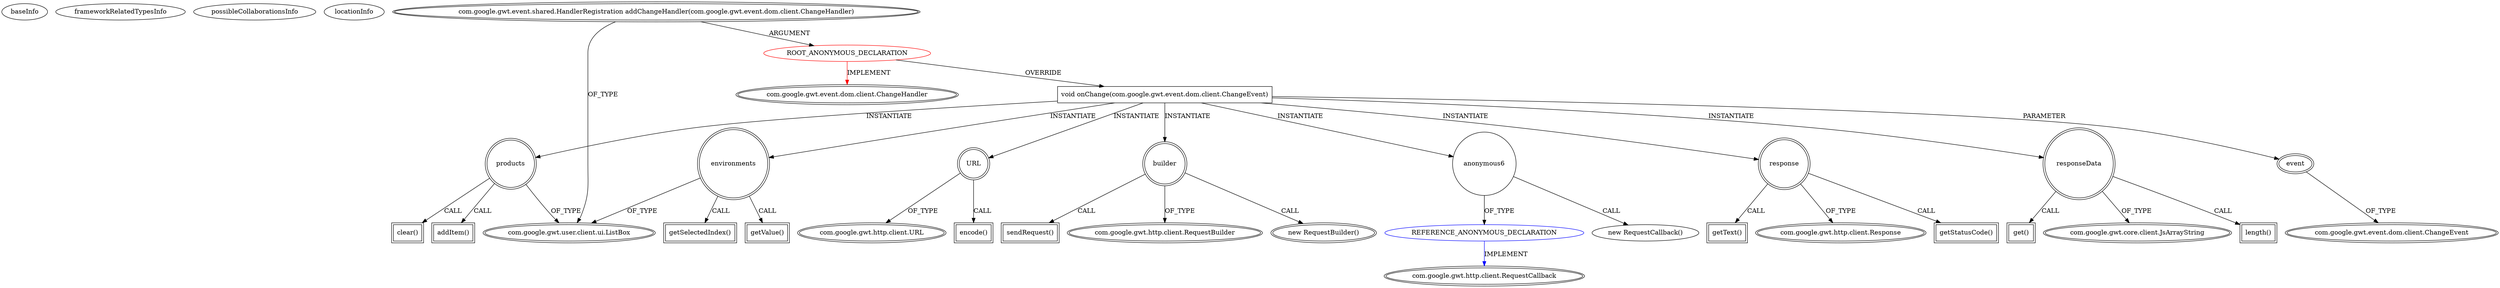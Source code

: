 digraph {
baseInfo[graphId=3723,category="extension_graph",isAnonymous=true,possibleRelation=true]
frameworkRelatedTypesInfo[0="com.google.gwt.event.dom.client.ChangeHandler"]
possibleCollaborationsInfo[0="3723~OVERRIDING_METHOD_DECLARATION-INSTANTIATION-~com.google.gwt.event.dom.client.ChangeHandler ~com.google.gwt.http.client.RequestCallback ~true~true"]
locationInfo[projectName="mcasperson-Automation-Portal-UI",filePath="/mcasperson-Automation-Portal-UI/Automation-Portal-UI-master/src/com/redhat/automationportalui/client/pav/RegenSplashView.java",contextSignature="void display()",graphId="3723"]
0[label="ROOT_ANONYMOUS_DECLARATION",vertexType="ROOT_ANONYMOUS_DECLARATION",isFrameworkType=false,color=red]
1[label="com.google.gwt.event.dom.client.ChangeHandler",vertexType="FRAMEWORK_INTERFACE_TYPE",isFrameworkType=true,peripheries=2]
2[label="com.google.gwt.event.shared.HandlerRegistration addChangeHandler(com.google.gwt.event.dom.client.ChangeHandler)",vertexType="OUTSIDE_CALL",isFrameworkType=true,peripheries=2]
3[label="com.google.gwt.user.client.ui.ListBox",vertexType="FRAMEWORK_CLASS_TYPE",isFrameworkType=true,peripheries=2]
4[label="void onChange(com.google.gwt.event.dom.client.ChangeEvent)",vertexType="OVERRIDING_METHOD_DECLARATION",isFrameworkType=false,shape=box]
5[label="event",vertexType="PARAMETER_DECLARATION",isFrameworkType=true,peripheries=2]
6[label="com.google.gwt.event.dom.client.ChangeEvent",vertexType="FRAMEWORK_CLASS_TYPE",isFrameworkType=true,peripheries=2]
7[label="products",vertexType="VARIABLE_EXPRESION",isFrameworkType=true,peripheries=2,shape=circle]
8[label="clear()",vertexType="INSIDE_CALL",isFrameworkType=true,peripheries=2,shape=box]
10[label="environments",vertexType="VARIABLE_EXPRESION",isFrameworkType=true,peripheries=2,shape=circle]
11[label="getValue()",vertexType="INSIDE_CALL",isFrameworkType=true,peripheries=2,shape=box]
14[label="getSelectedIndex()",vertexType="INSIDE_CALL",isFrameworkType=true,peripheries=2,shape=box]
15[label="URL",vertexType="VARIABLE_EXPRESION",isFrameworkType=true,peripheries=2,shape=circle]
17[label="com.google.gwt.http.client.URL",vertexType="FRAMEWORK_CLASS_TYPE",isFrameworkType=true,peripheries=2]
16[label="encode()",vertexType="INSIDE_CALL",isFrameworkType=true,peripheries=2,shape=box]
19[label="builder",vertexType="VARIABLE_EXPRESION",isFrameworkType=true,peripheries=2,shape=circle]
20[label="com.google.gwt.http.client.RequestBuilder",vertexType="FRAMEWORK_CLASS_TYPE",isFrameworkType=true,peripheries=2]
18[label="new RequestBuilder()",vertexType="CONSTRUCTOR_CALL",isFrameworkType=true,peripheries=2]
22[label="sendRequest()",vertexType="INSIDE_CALL",isFrameworkType=true,peripheries=2,shape=box]
24[label="anonymous6",vertexType="VARIABLE_EXPRESION",isFrameworkType=false,shape=circle]
25[label="REFERENCE_ANONYMOUS_DECLARATION",vertexType="REFERENCE_ANONYMOUS_DECLARATION",isFrameworkType=false,color=blue]
26[label="com.google.gwt.http.client.RequestCallback",vertexType="FRAMEWORK_INTERFACE_TYPE",isFrameworkType=true,peripheries=2]
23[label="new RequestCallback()",vertexType="CONSTRUCTOR_CALL",isFrameworkType=false]
27[label="response",vertexType="VARIABLE_EXPRESION",isFrameworkType=true,peripheries=2,shape=circle]
29[label="com.google.gwt.http.client.Response",vertexType="FRAMEWORK_CLASS_TYPE",isFrameworkType=true,peripheries=2]
28[label="getStatusCode()",vertexType="INSIDE_CALL",isFrameworkType=true,peripheries=2,shape=box]
31[label="getText()",vertexType="INSIDE_CALL",isFrameworkType=true,peripheries=2,shape=box]
32[label="responseData",vertexType="VARIABLE_EXPRESION",isFrameworkType=true,peripheries=2,shape=circle]
34[label="com.google.gwt.core.client.JsArrayString",vertexType="FRAMEWORK_CLASS_TYPE",isFrameworkType=true,peripheries=2]
33[label="length()",vertexType="INSIDE_CALL",isFrameworkType=true,peripheries=2,shape=box]
36[label="get()",vertexType="INSIDE_CALL",isFrameworkType=true,peripheries=2,shape=box]
38[label="addItem()",vertexType="INSIDE_CALL",isFrameworkType=true,peripheries=2,shape=box]
0->1[label="IMPLEMENT",color=red]
2->0[label="ARGUMENT"]
2->3[label="OF_TYPE"]
0->4[label="OVERRIDE"]
5->6[label="OF_TYPE"]
4->5[label="PARAMETER"]
4->7[label="INSTANTIATE"]
7->3[label="OF_TYPE"]
7->8[label="CALL"]
4->10[label="INSTANTIATE"]
10->3[label="OF_TYPE"]
10->11[label="CALL"]
10->14[label="CALL"]
4->15[label="INSTANTIATE"]
15->17[label="OF_TYPE"]
15->16[label="CALL"]
4->19[label="INSTANTIATE"]
19->20[label="OF_TYPE"]
19->18[label="CALL"]
19->22[label="CALL"]
4->24[label="INSTANTIATE"]
25->26[label="IMPLEMENT",color=blue]
24->25[label="OF_TYPE"]
24->23[label="CALL"]
4->27[label="INSTANTIATE"]
27->29[label="OF_TYPE"]
27->28[label="CALL"]
27->31[label="CALL"]
4->32[label="INSTANTIATE"]
32->34[label="OF_TYPE"]
32->33[label="CALL"]
32->36[label="CALL"]
7->38[label="CALL"]
}
